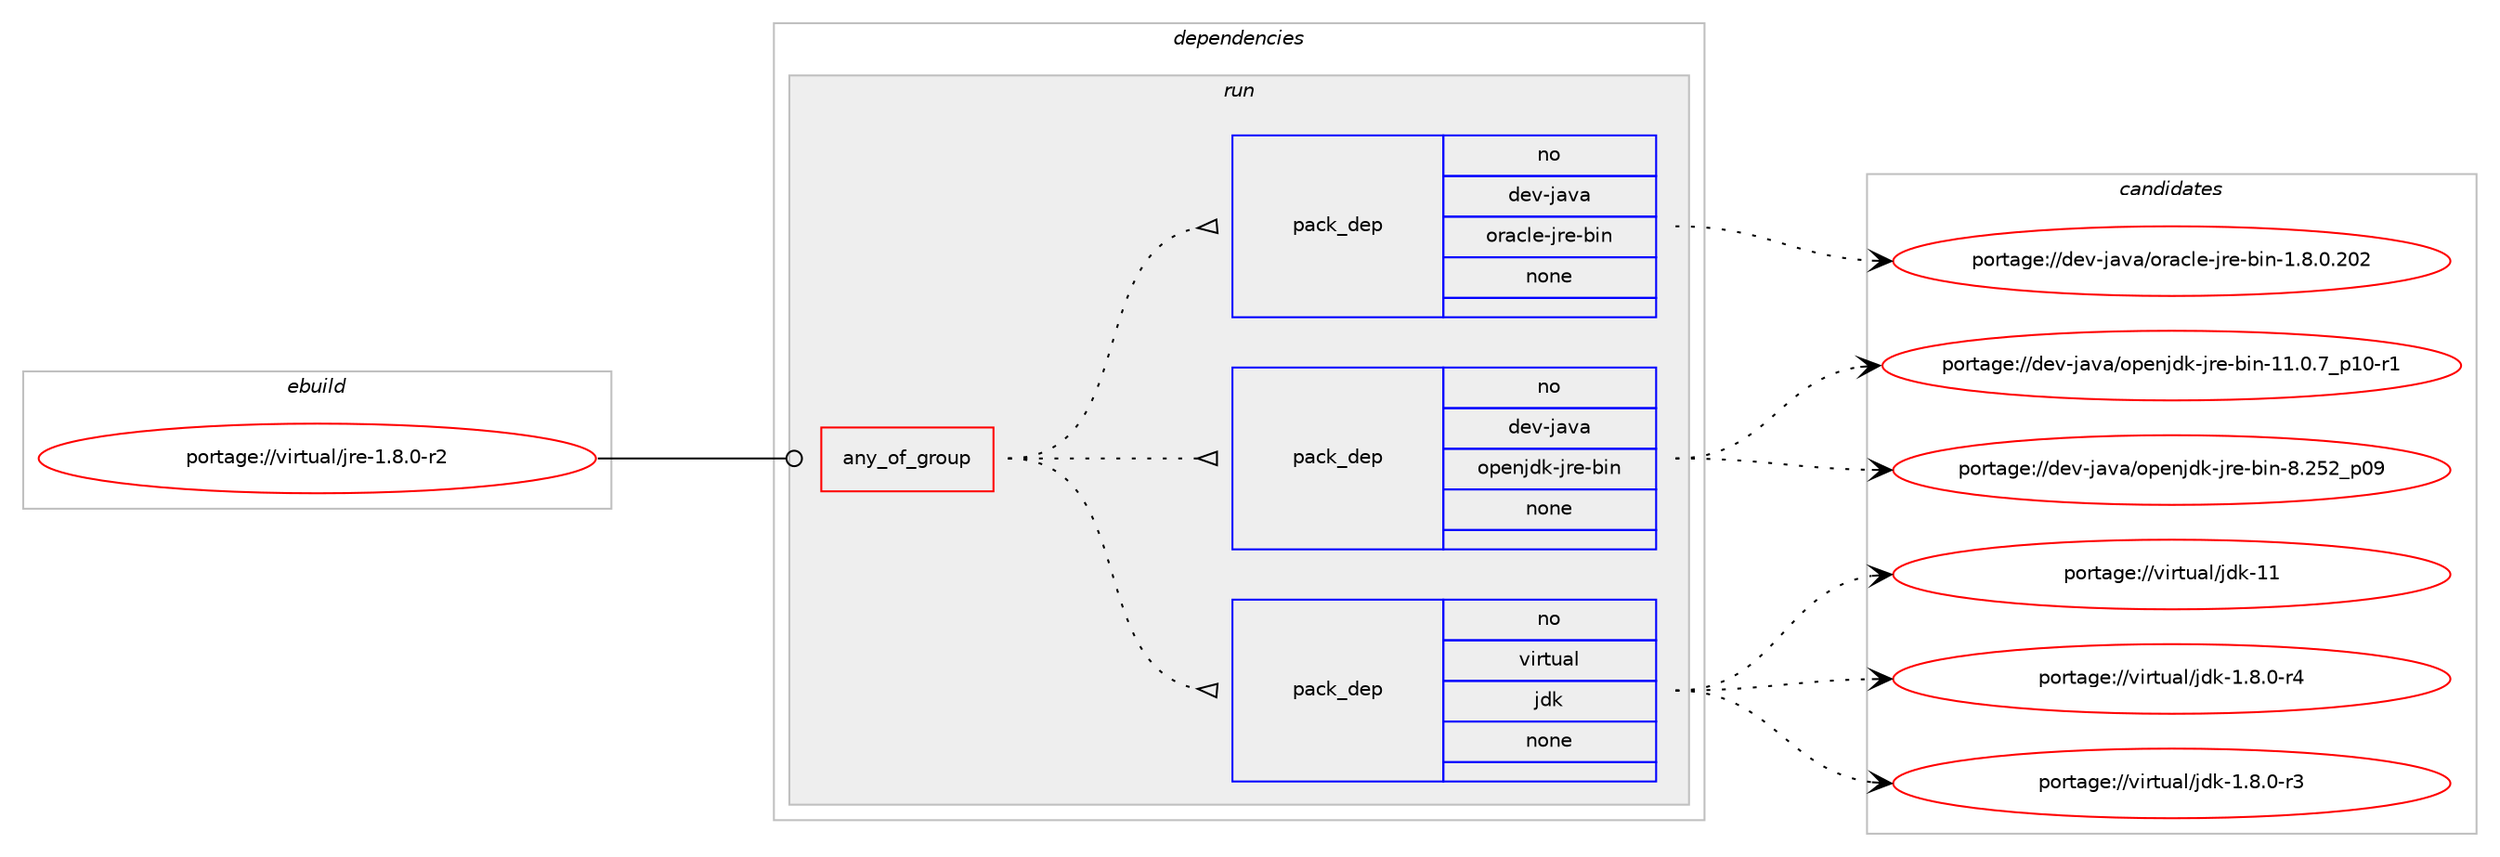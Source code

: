 digraph prolog {

# *************
# Graph options
# *************

newrank=true;
concentrate=true;
compound=true;
graph [rankdir=LR,fontname=Helvetica,fontsize=10,ranksep=1.5];#, ranksep=2.5, nodesep=0.2];
edge  [arrowhead=vee];
node  [fontname=Helvetica,fontsize=10];

# **********
# The ebuild
# **********

subgraph cluster_leftcol {
color=gray;
rank=same;
label=<<i>ebuild</i>>;
id [label="portage://virtual/jre-1.8.0-r2", color=red, width=4, href="../virtual/jre-1.8.0-r2.svg"];
}

# ****************
# The dependencies
# ****************

subgraph cluster_midcol {
color=gray;
label=<<i>dependencies</i>>;
subgraph cluster_compile {
fillcolor="#eeeeee";
style=filled;
label=<<i>compile</i>>;
}
subgraph cluster_compileandrun {
fillcolor="#eeeeee";
style=filled;
label=<<i>compile and run</i>>;
}
subgraph cluster_run {
fillcolor="#eeeeee";
style=filled;
label=<<i>run</i>>;
subgraph any45 {
dependency2690 [label=<<TABLE BORDER="0" CELLBORDER="1" CELLSPACING="0" CELLPADDING="4"><TR><TD CELLPADDING="10">any_of_group</TD></TR></TABLE>>, shape=none, color=red];subgraph pack2274 {
dependency2691 [label=<<TABLE BORDER="0" CELLBORDER="1" CELLSPACING="0" CELLPADDING="4" WIDTH="220"><TR><TD ROWSPAN="6" CELLPADDING="30">pack_dep</TD></TR><TR><TD WIDTH="110">no</TD></TR><TR><TD>virtual</TD></TR><TR><TD>jdk</TD></TR><TR><TD>none</TD></TR><TR><TD></TD></TR></TABLE>>, shape=none, color=blue];
}
dependency2690:e -> dependency2691:w [weight=20,style="dotted",arrowhead="oinv"];
subgraph pack2275 {
dependency2692 [label=<<TABLE BORDER="0" CELLBORDER="1" CELLSPACING="0" CELLPADDING="4" WIDTH="220"><TR><TD ROWSPAN="6" CELLPADDING="30">pack_dep</TD></TR><TR><TD WIDTH="110">no</TD></TR><TR><TD>dev-java</TD></TR><TR><TD>openjdk-jre-bin</TD></TR><TR><TD>none</TD></TR><TR><TD></TD></TR></TABLE>>, shape=none, color=blue];
}
dependency2690:e -> dependency2692:w [weight=20,style="dotted",arrowhead="oinv"];
subgraph pack2276 {
dependency2693 [label=<<TABLE BORDER="0" CELLBORDER="1" CELLSPACING="0" CELLPADDING="4" WIDTH="220"><TR><TD ROWSPAN="6" CELLPADDING="30">pack_dep</TD></TR><TR><TD WIDTH="110">no</TD></TR><TR><TD>dev-java</TD></TR><TR><TD>oracle-jre-bin</TD></TR><TR><TD>none</TD></TR><TR><TD></TD></TR></TABLE>>, shape=none, color=blue];
}
dependency2690:e -> dependency2693:w [weight=20,style="dotted",arrowhead="oinv"];
}
id:e -> dependency2690:w [weight=20,style="solid",arrowhead="odot"];
}
}

# **************
# The candidates
# **************

subgraph cluster_choices {
rank=same;
color=gray;
label=<<i>candidates</i>>;

subgraph choice2274 {
color=black;
nodesep=1;
choice1181051141161179710847106100107454949 [label="portage://virtual/jdk-11", color=red, width=4,href="../virtual/jdk-11.svg"];
choice11810511411611797108471061001074549465646484511452 [label="portage://virtual/jdk-1.8.0-r4", color=red, width=4,href="../virtual/jdk-1.8.0-r4.svg"];
choice11810511411611797108471061001074549465646484511451 [label="portage://virtual/jdk-1.8.0-r3", color=red, width=4,href="../virtual/jdk-1.8.0-r3.svg"];
dependency2691:e -> choice1181051141161179710847106100107454949:w [style=dotted,weight="100"];
dependency2691:e -> choice11810511411611797108471061001074549465646484511452:w [style=dotted,weight="100"];
dependency2691:e -> choice11810511411611797108471061001074549465646484511451:w [style=dotted,weight="100"];
}
subgraph choice2275 {
color=black;
nodesep=1;
choice10010111845106971189747111112101110106100107451061141014598105110455646505350951124857 [label="portage://dev-java/openjdk-jre-bin-8.252_p09", color=red, width=4,href="../dev-java/openjdk-jre-bin-8.252_p09.svg"];
choice10010111845106971189747111112101110106100107451061141014598105110454949464846559511249484511449 [label="portage://dev-java/openjdk-jre-bin-11.0.7_p10-r1", color=red, width=4,href="../dev-java/openjdk-jre-bin-11.0.7_p10-r1.svg"];
dependency2692:e -> choice10010111845106971189747111112101110106100107451061141014598105110455646505350951124857:w [style=dotted,weight="100"];
dependency2692:e -> choice10010111845106971189747111112101110106100107451061141014598105110454949464846559511249484511449:w [style=dotted,weight="100"];
}
subgraph choice2276 {
color=black;
nodesep=1;
choice10010111845106971189747111114979910810145106114101459810511045494656464846504850 [label="portage://dev-java/oracle-jre-bin-1.8.0.202", color=red, width=4,href="../dev-java/oracle-jre-bin-1.8.0.202.svg"];
dependency2693:e -> choice10010111845106971189747111114979910810145106114101459810511045494656464846504850:w [style=dotted,weight="100"];
}
}

}
